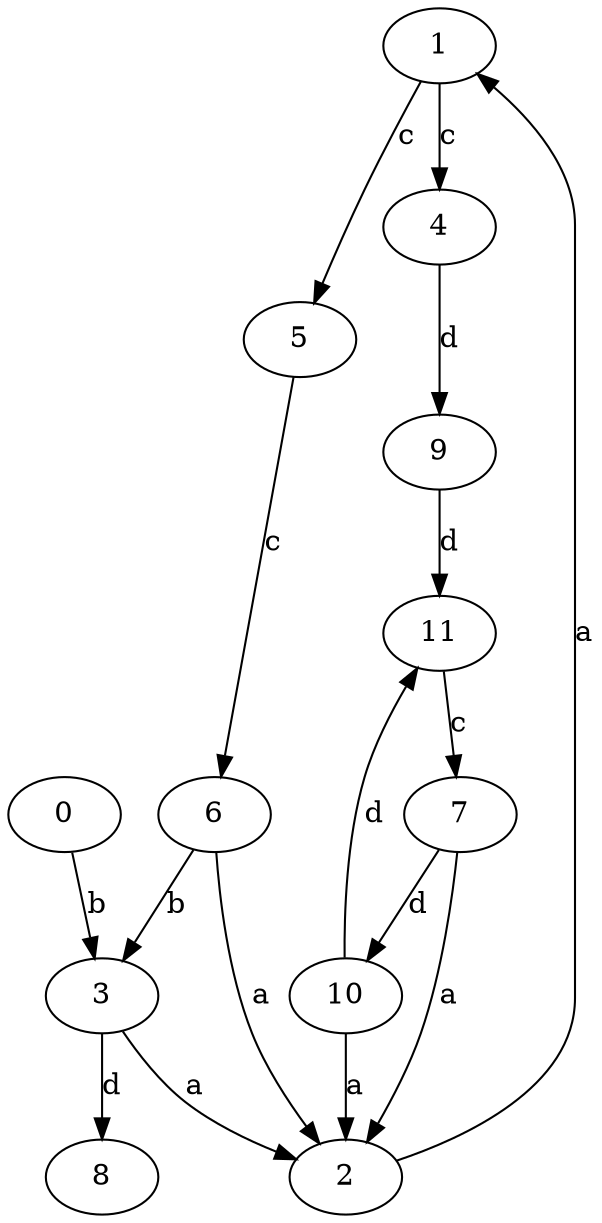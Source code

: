 strict digraph  {
1;
2;
3;
4;
5;
6;
7;
0;
8;
9;
10;
11;
1 -> 4  [label=c];
1 -> 5  [label=c];
2 -> 1  [label=a];
3 -> 2  [label=a];
3 -> 8  [label=d];
4 -> 9  [label=d];
5 -> 6  [label=c];
6 -> 2  [label=a];
6 -> 3  [label=b];
7 -> 2  [label=a];
7 -> 10  [label=d];
0 -> 3  [label=b];
9 -> 11  [label=d];
10 -> 2  [label=a];
10 -> 11  [label=d];
11 -> 7  [label=c];
}
